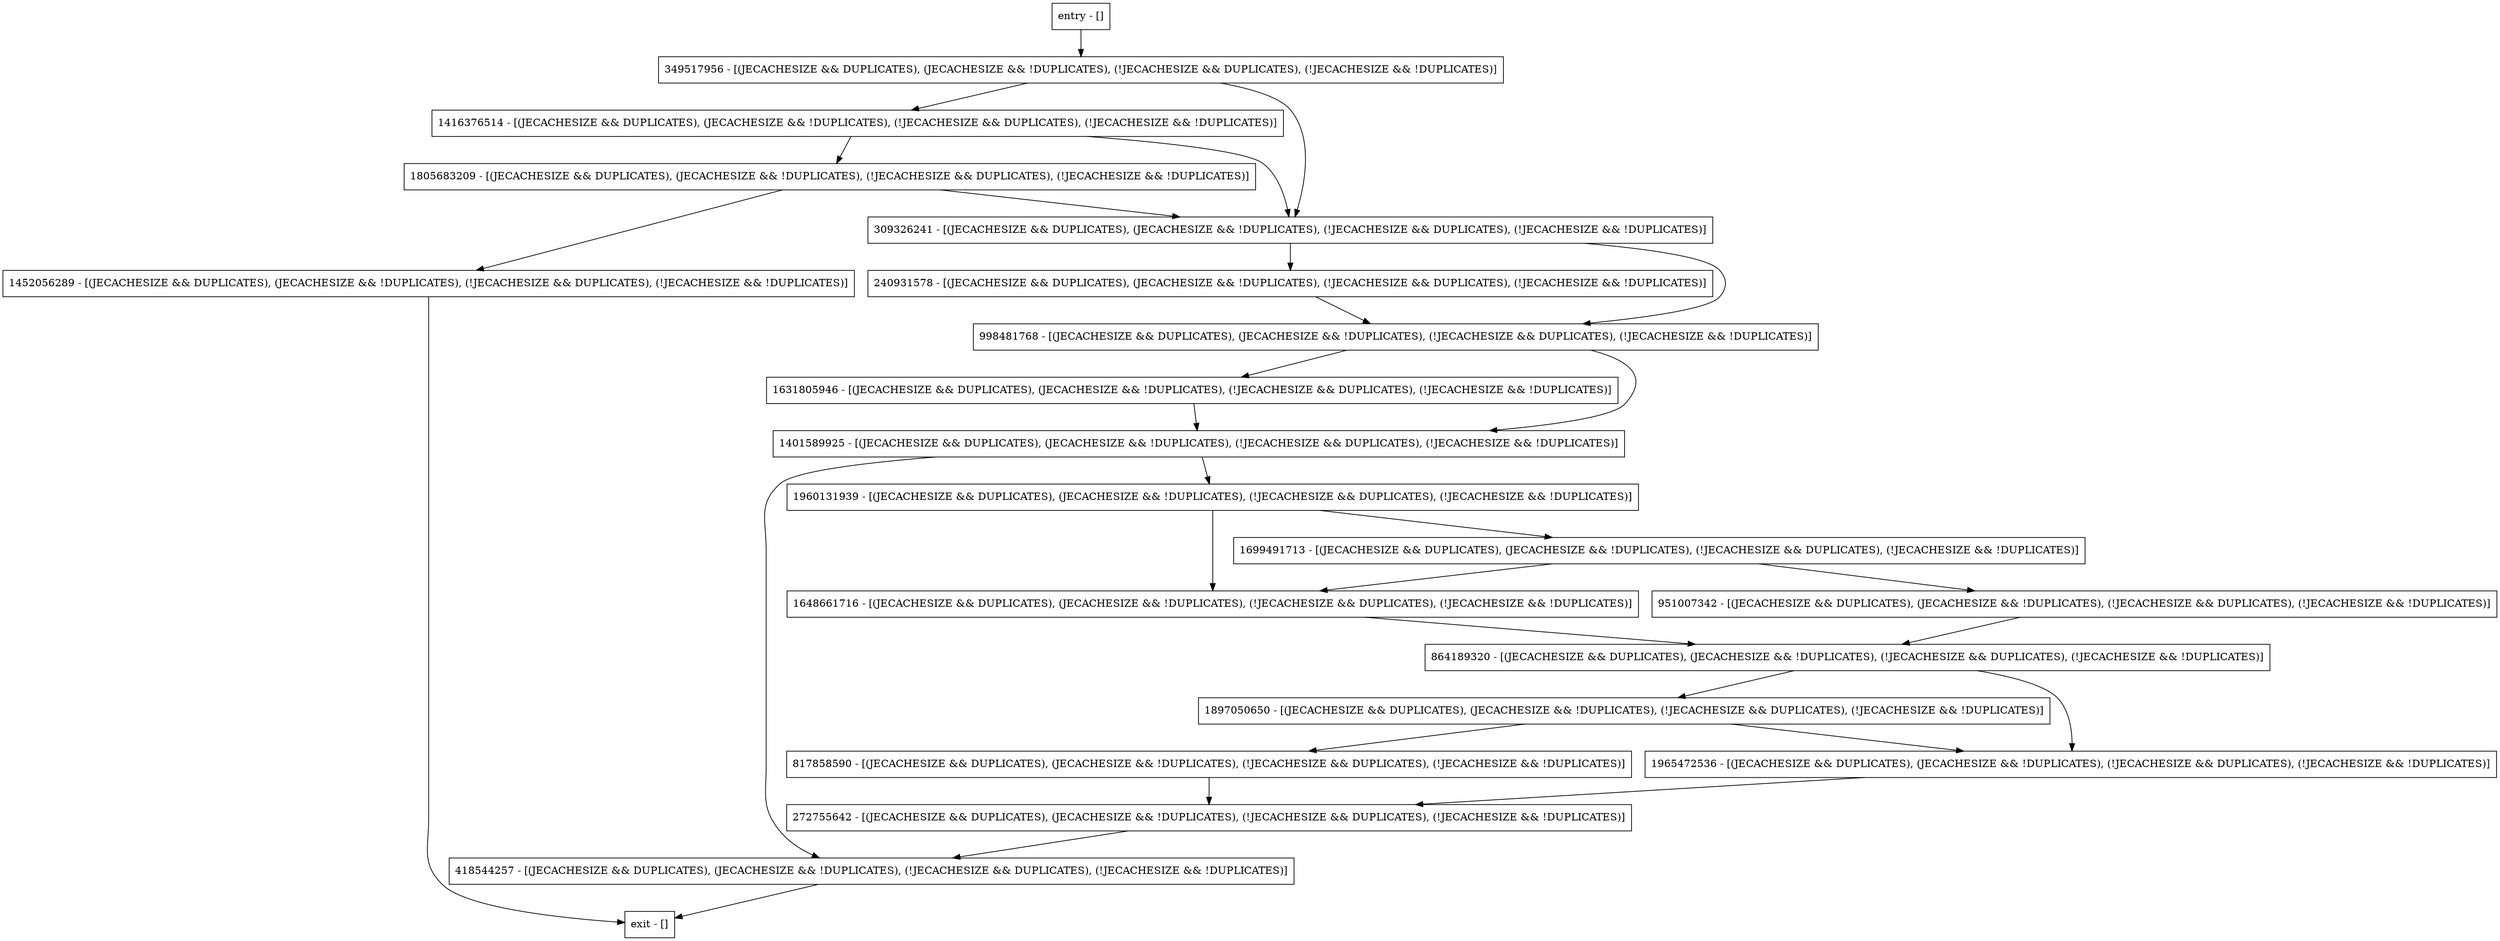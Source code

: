 digraph initWithEnvironment {
node [shape=record];
998481768 [label="998481768 - [(JECACHESIZE && DUPLICATES), (JECACHESIZE && !DUPLICATES), (!JECACHESIZE && DUPLICATES), (!JECACHESIZE && !DUPLICATES)]"];
1897050650 [label="1897050650 - [(JECACHESIZE && DUPLICATES), (JECACHESIZE && !DUPLICATES), (!JECACHESIZE && DUPLICATES), (!JECACHESIZE && !DUPLICATES)]"];
240931578 [label="240931578 - [(JECACHESIZE && DUPLICATES), (JECACHESIZE && !DUPLICATES), (!JECACHESIZE && DUPLICATES), (!JECACHESIZE && !DUPLICATES)]"];
349517956 [label="349517956 - [(JECACHESIZE && DUPLICATES), (JECACHESIZE && !DUPLICATES), (!JECACHESIZE && DUPLICATES), (!JECACHESIZE && !DUPLICATES)]"];
1416376514 [label="1416376514 - [(JECACHESIZE && DUPLICATES), (JECACHESIZE && !DUPLICATES), (!JECACHESIZE && DUPLICATES), (!JECACHESIZE && !DUPLICATES)]"];
1699491713 [label="1699491713 - [(JECACHESIZE && DUPLICATES), (JECACHESIZE && !DUPLICATES), (!JECACHESIZE && DUPLICATES), (!JECACHESIZE && !DUPLICATES)]"];
309326241 [label="309326241 - [(JECACHESIZE && DUPLICATES), (JECACHESIZE && !DUPLICATES), (!JECACHESIZE && DUPLICATES), (!JECACHESIZE && !DUPLICATES)]"];
1805683209 [label="1805683209 - [(JECACHESIZE && DUPLICATES), (JECACHESIZE && !DUPLICATES), (!JECACHESIZE && DUPLICATES), (!JECACHESIZE && !DUPLICATES)]"];
1960131939 [label="1960131939 - [(JECACHESIZE && DUPLICATES), (JECACHESIZE && !DUPLICATES), (!JECACHESIZE && DUPLICATES), (!JECACHESIZE && !DUPLICATES)]"];
entry [label="entry - []"];
exit [label="exit - []"];
817858590 [label="817858590 - [(JECACHESIZE && DUPLICATES), (JECACHESIZE && !DUPLICATES), (!JECACHESIZE && DUPLICATES), (!JECACHESIZE && !DUPLICATES)]"];
1452056289 [label="1452056289 - [(JECACHESIZE && DUPLICATES), (JECACHESIZE && !DUPLICATES), (!JECACHESIZE && DUPLICATES), (!JECACHESIZE && !DUPLICATES)]"];
1401589925 [label="1401589925 - [(JECACHESIZE && DUPLICATES), (JECACHESIZE && !DUPLICATES), (!JECACHESIZE && DUPLICATES), (!JECACHESIZE && !DUPLICATES)]"];
1631805946 [label="1631805946 - [(JECACHESIZE && DUPLICATES), (JECACHESIZE && !DUPLICATES), (!JECACHESIZE && DUPLICATES), (!JECACHESIZE && !DUPLICATES)]"];
418544257 [label="418544257 - [(JECACHESIZE && DUPLICATES), (JECACHESIZE && !DUPLICATES), (!JECACHESIZE && DUPLICATES), (!JECACHESIZE && !DUPLICATES)]"];
1648661716 [label="1648661716 - [(JECACHESIZE && DUPLICATES), (JECACHESIZE && !DUPLICATES), (!JECACHESIZE && DUPLICATES), (!JECACHESIZE && !DUPLICATES)]"];
951007342 [label="951007342 - [(JECACHESIZE && DUPLICATES), (JECACHESIZE && !DUPLICATES), (!JECACHESIZE && DUPLICATES), (!JECACHESIZE && !DUPLICATES)]"];
864189320 [label="864189320 - [(JECACHESIZE && DUPLICATES), (JECACHESIZE && !DUPLICATES), (!JECACHESIZE && DUPLICATES), (!JECACHESIZE && !DUPLICATES)]"];
272755642 [label="272755642 - [(JECACHESIZE && DUPLICATES), (JECACHESIZE && !DUPLICATES), (!JECACHESIZE && DUPLICATES), (!JECACHESIZE && !DUPLICATES)]"];
1965472536 [label="1965472536 - [(JECACHESIZE && DUPLICATES), (JECACHESIZE && !DUPLICATES), (!JECACHESIZE && DUPLICATES), (!JECACHESIZE && !DUPLICATES)]"];
entry;
exit;
998481768 -> 1401589925;
998481768 -> 1631805946;
1897050650 -> 817858590;
1897050650 -> 1965472536;
240931578 -> 998481768;
349517956 -> 1416376514;
349517956 -> 309326241;
1416376514 -> 1805683209;
1416376514 -> 309326241;
1699491713 -> 1648661716;
1699491713 -> 951007342;
309326241 -> 998481768;
309326241 -> 240931578;
1805683209 -> 1452056289;
1805683209 -> 309326241;
1960131939 -> 1699491713;
1960131939 -> 1648661716;
entry -> 349517956;
817858590 -> 272755642;
1452056289 -> exit;
1401589925 -> 418544257;
1401589925 -> 1960131939;
1631805946 -> 1401589925;
418544257 -> exit;
1648661716 -> 864189320;
951007342 -> 864189320;
864189320 -> 1897050650;
864189320 -> 1965472536;
272755642 -> 418544257;
1965472536 -> 272755642;
}
